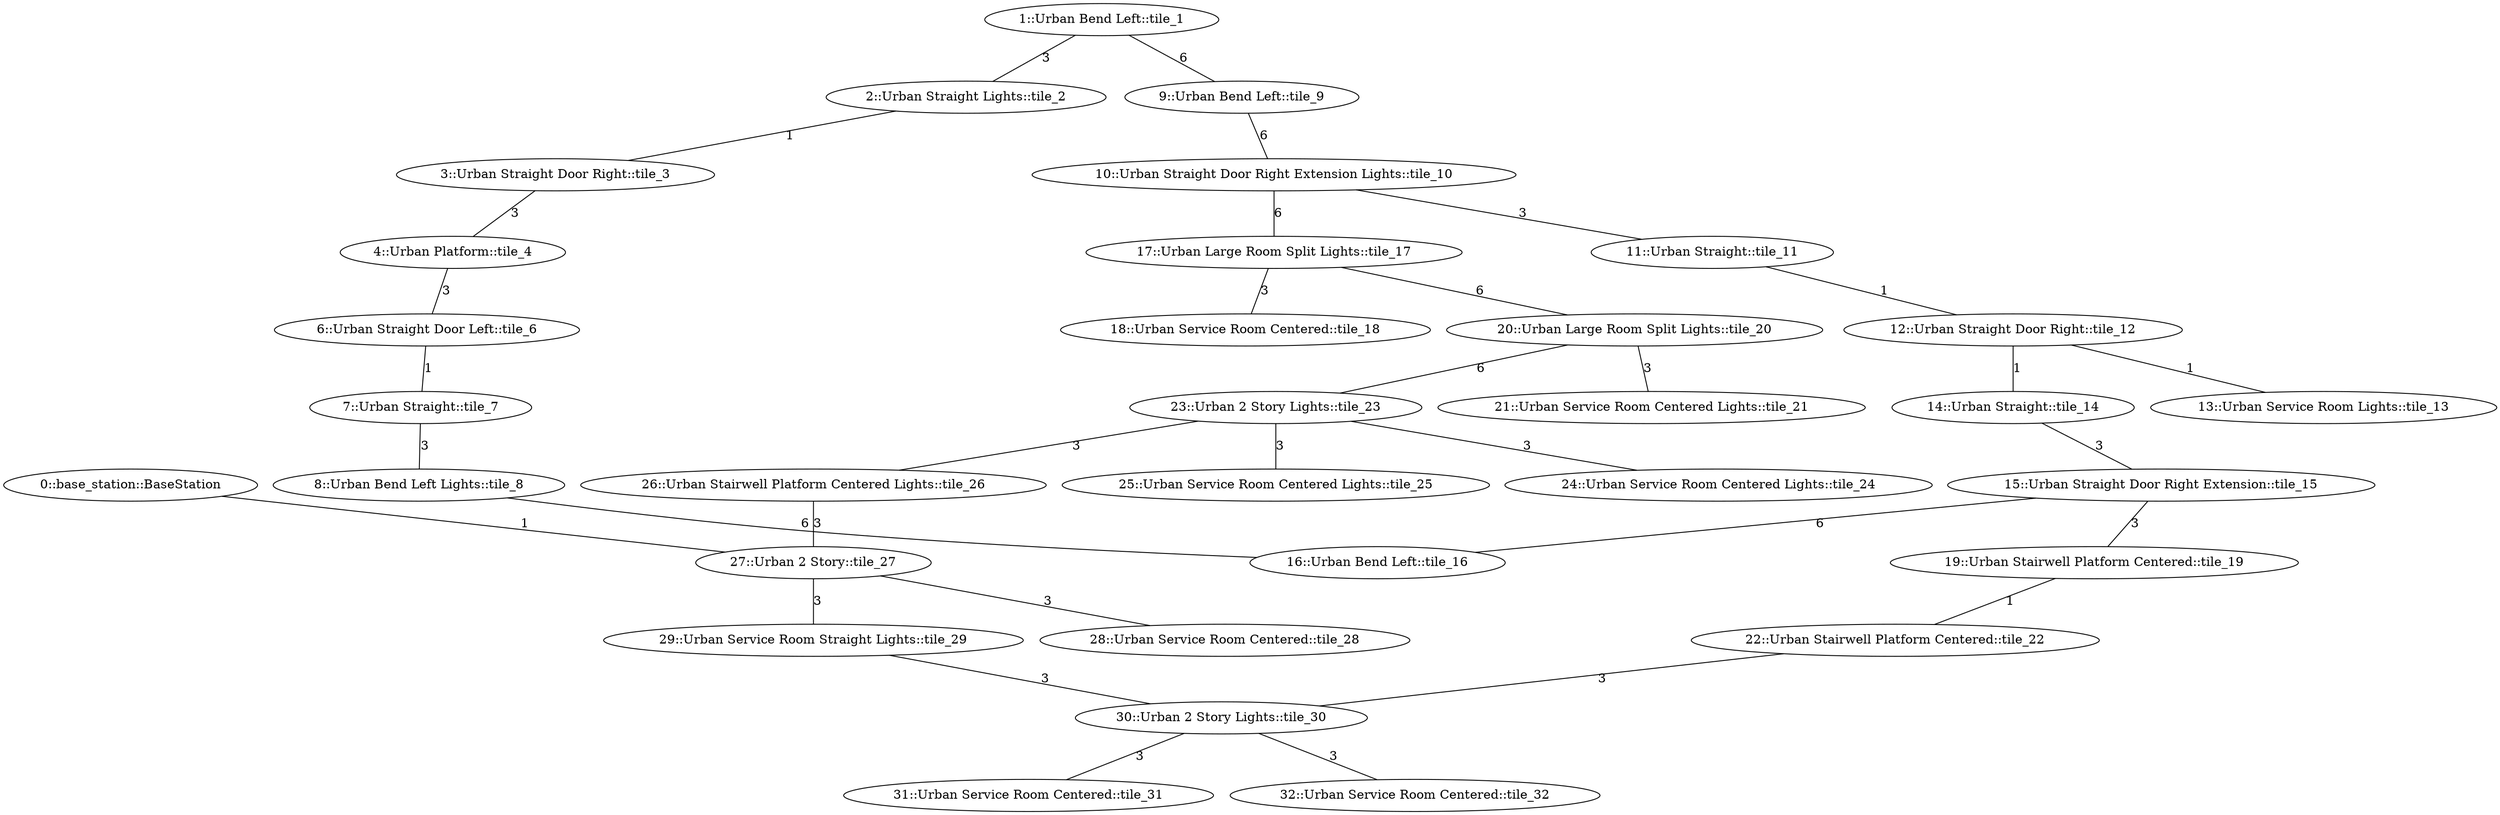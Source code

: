 /* Visibility graph for urban_circuit_06.tsv */
/* Generated with the tile_tsv.py script: */
/*   tile_tsv.py urban_circuit_06.tsv -\-graph-file urban_circuit_06.dot -\-world-file urban_circuit_06.sdf -\-world-name urban_circuit_06 -\-scale_x 40 -\-scale_y 40 -\-urban -\-x0 -136.05 -\-y0 144.5 -\-z0 0.92 -\-level_type row_col -\-levels_buf 9 */

graph {
  /* ==== Vertices ==== */

  /* Base station / Staging area */
  0   [label="0::base_station::BaseStation"];

  1   [label="1::Urban Bend Left::tile_1"];
  2   [label="2::Urban Straight Lights::tile_2"];
  3   [label="3::Urban Straight Door Right::tile_3"];
  4   [label="4::Urban Platform::tile_4"];
  6   [label="6::Urban Straight Door Left::tile_6"];
  7   [label="7::Urban Straight::tile_7"];
  8   [label="8::Urban Bend Left Lights::tile_8"];
  9   [label="9::Urban Bend Left::tile_9"];
  10  [label="10::Urban Straight Door Right Extension Lights::tile_10"];
  11  [label="11::Urban Straight::tile_11"];
  12  [label="12::Urban Straight Door Right::tile_12"];
  13  [label="13::Urban Service Room Lights::tile_13"];
  14  [label="14::Urban Straight::tile_14"];
  15  [label="15::Urban Straight Door Right Extension::tile_15"];
  16  [label="16::Urban Bend Left::tile_16"];
  17  [label="17::Urban Large Room Split Lights::tile_17"];
  18  [label="18::Urban Service Room Centered::tile_18"];
  19  [label="19::Urban Stairwell Platform Centered::tile_19"];
  20  [label="20::Urban Large Room Split Lights::tile_20"];
  21  [label="21::Urban Service Room Centered Lights::tile_21"];
  22  [label="22::Urban Stairwell Platform Centered::tile_22"];
  23  [label="23::Urban 2 Story Lights::tile_23"];
  24  [label="24::Urban Service Room Centered Lights::tile_24"];
  25  [label="25::Urban Service Room Centered Lights::tile_25"];
  26  [label="26::Urban Stairwell Platform Centered Lights::tile_26"];
  27  [label="27::Urban 2 Story::tile_27"];
  28  [label="28::Urban Service Room Centered::tile_28"];
  29  [label="29::Urban Service Room Straight Lights::tile_29"];
  30  [label="30::Urban 2 Story Lights::tile_30"];
  31  [label="31::Urban Service Room Centered::tile_31"];
  32  [label="32::Urban Service Room Centered::tile_32"];

  /* ==== Edges ==== */

  /* Base station */
  0  -- 27  [label=1];
  1  -- 2   [label=3];
  1  -- 9   [label=6];
  2  -- 3   [label=1];
  3  -- 4   [label=3];
  4  -- 6   [label=3];
  6  -- 7   [label=1];
  7  -- 8   [label=3];
  8  -- 16  [label=6];
  9  -- 10  [label=6];
  10 -- 11  [label=3];
  10 -- 17  [label=6];  /* Intersection */
  11 -- 12  [label=1];
  12 -- 14  [label=1];
  14 -- 15  [label=3];
  15 -- 16  [label=6];
  15 -- 19  [label=3];
  17 -- 20  [label=6];  /* Intersection */
  19 -- 22  [label=1];
  20 -- 23  [label=6];  /* Intersection */
  22 -- 30  [label=3];  /* Intersection */
  23 -- 26  [label=3];  /* Intersection */
  26 -- 27  [label=3];  /* Intersection */
  27 -- 29  [label=3];  /* Intersection */
  29 -- 30  [label=3];  /* Intersection */
  12 -- 13  [label=1];
  17 -- 18  [label=3];  /* Intersection */
  20 -- 21  [label=3];  /* Intersection */
  23 -- 24  [label=3];  /* Intersection */
  23 -- 25  [label=3];  /* Intersection */
  27 -- 28  [label=3];  /* Intersection */
  30 -- 31  [label=3];  /* Intersection */
  30 -- 32  [label=3];  /* Intersection */
}
